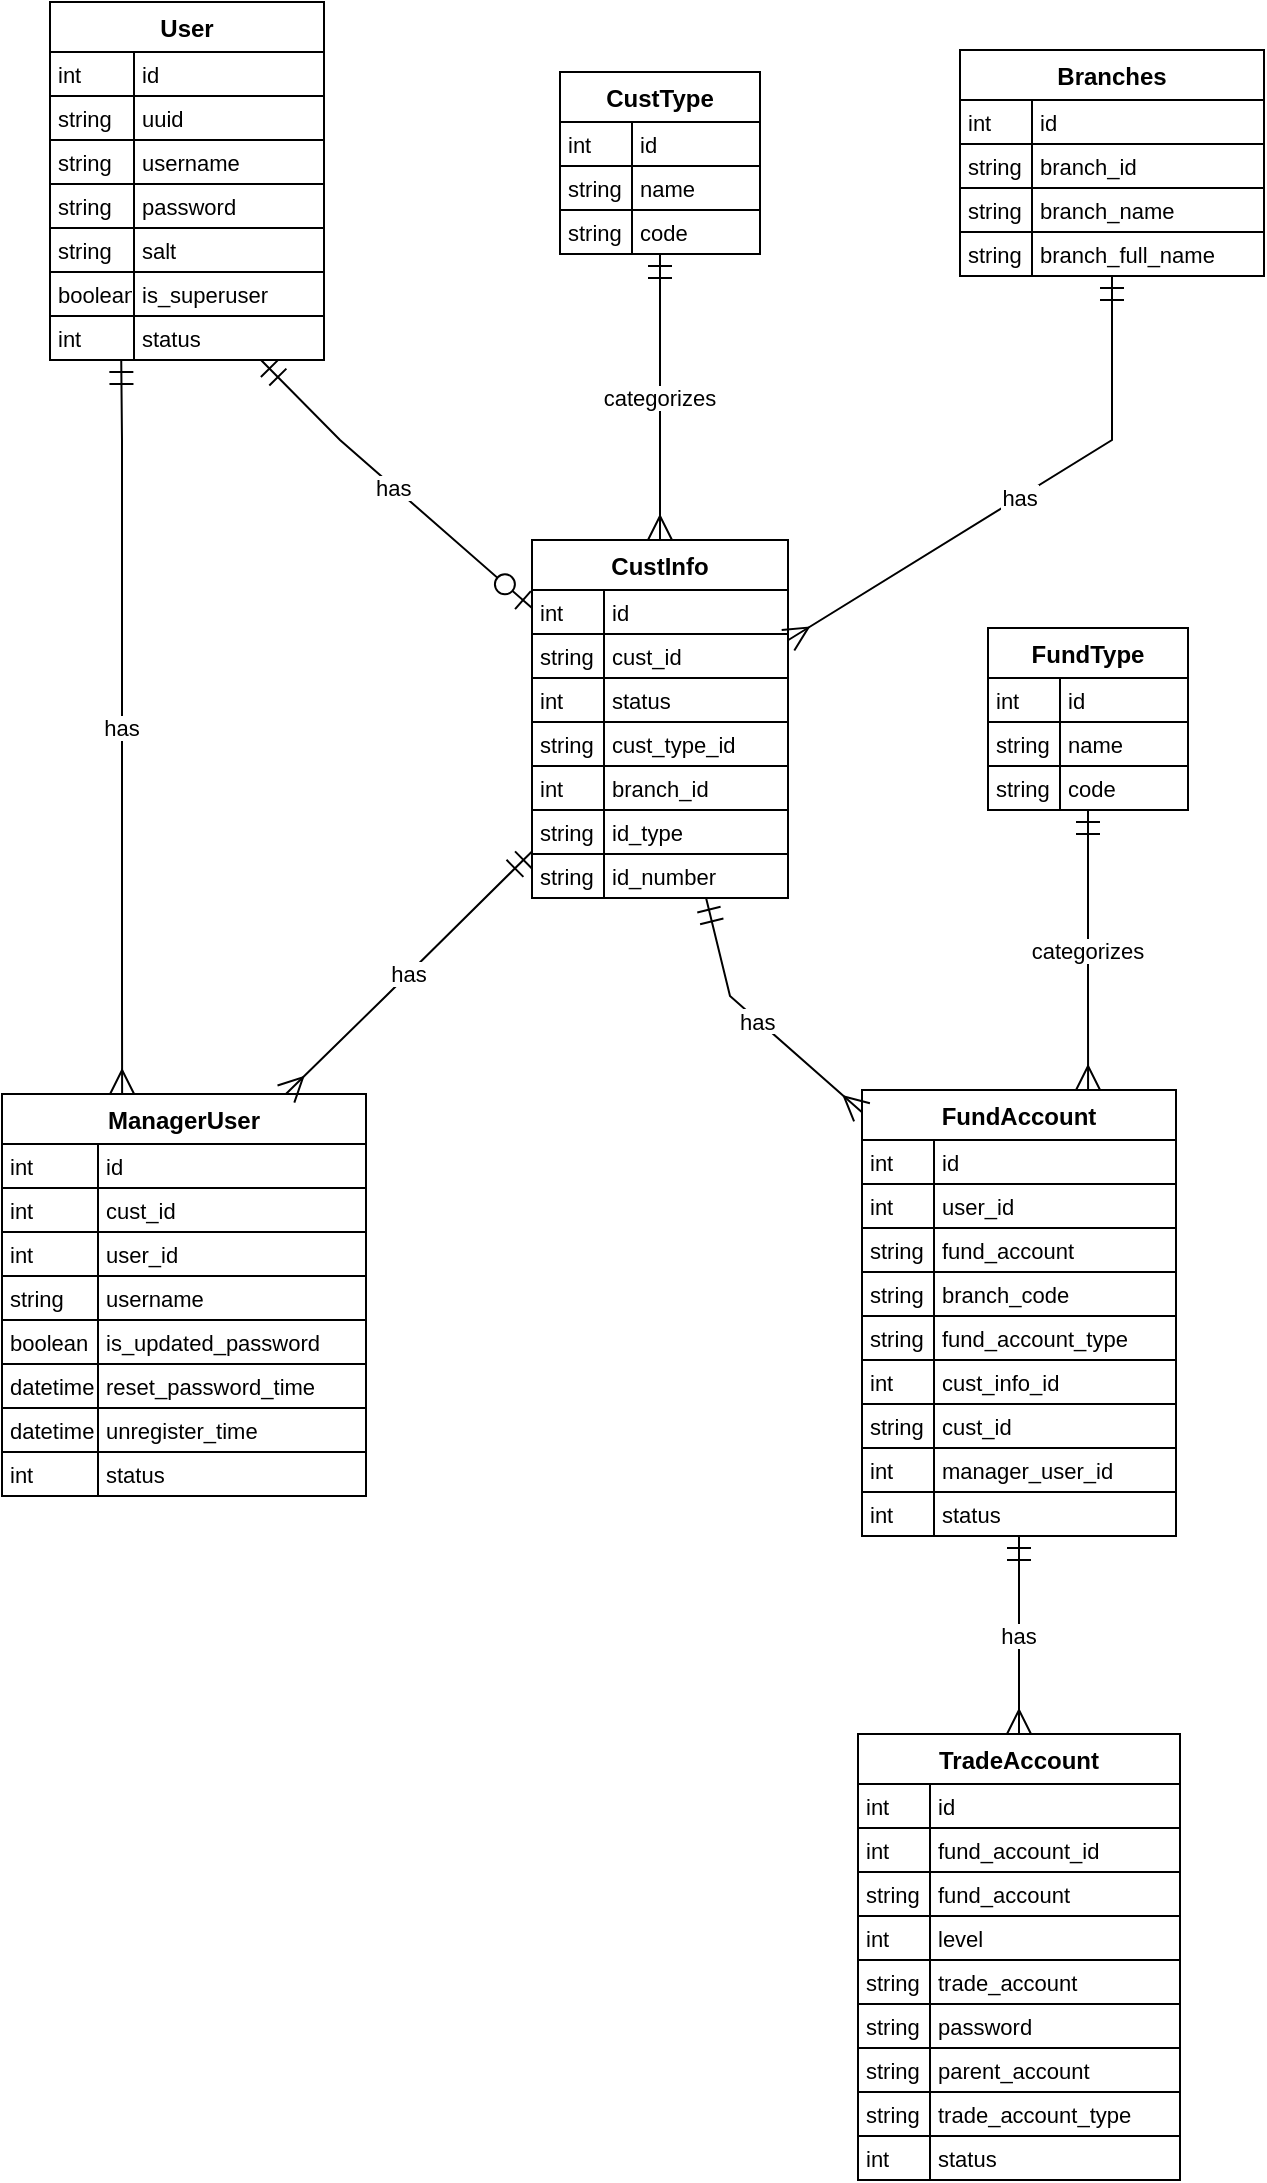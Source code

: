 <mxfile version="24.7.7">
  <diagram name="第 1 页" id="ENwdG04MEgDOj9etcdXg">
    <mxGraphModel dx="2074" dy="1098" grid="1" gridSize="10" guides="1" tooltips="1" connect="1" arrows="1" fold="1" page="1" pageScale="1" pageWidth="827" pageHeight="1169" math="0" shadow="0">
      <root>
        <mxCell id="0" />
        <mxCell id="1" parent="0" />
        <mxCell id="R45OvTYngJkAD4BVJwMv-1" value="User" style="shape=table;startSize=25;container=1;collapsible=0;childLayout=tableLayout;fixedRows=1;rowLines=1;fontStyle=1;align=center;resizeLast=1;" parent="1" vertex="1">
          <mxGeometry x="78" y="29" width="137" height="179" as="geometry" />
        </mxCell>
        <mxCell id="R45OvTYngJkAD4BVJwMv-2" style="shape=tableRow;horizontal=0;startSize=0;swimlaneHead=0;swimlaneBody=0;fillColor=none;collapsible=0;dropTarget=0;points=[[0,0.5],[1,0.5]];portConstraint=eastwest;top=0;left=0;right=0;bottom=0;" parent="R45OvTYngJkAD4BVJwMv-1" vertex="1">
          <mxGeometry y="25" width="137" height="22" as="geometry" />
        </mxCell>
        <mxCell id="R45OvTYngJkAD4BVJwMv-3" value="int" style="shape=partialRectangle;connectable=0;fillColor=none;top=0;left=0;bottom=0;right=0;align=left;spacingLeft=2;overflow=hidden;fontSize=11;" parent="R45OvTYngJkAD4BVJwMv-2" vertex="1">
          <mxGeometry width="42" height="22" as="geometry">
            <mxRectangle width="42" height="22" as="alternateBounds" />
          </mxGeometry>
        </mxCell>
        <mxCell id="R45OvTYngJkAD4BVJwMv-4" value="id" style="shape=partialRectangle;connectable=0;fillColor=none;top=0;left=0;bottom=0;right=0;align=left;spacingLeft=2;overflow=hidden;fontSize=11;" parent="R45OvTYngJkAD4BVJwMv-2" vertex="1">
          <mxGeometry x="42" width="95" height="22" as="geometry">
            <mxRectangle width="95" height="22" as="alternateBounds" />
          </mxGeometry>
        </mxCell>
        <mxCell id="R45OvTYngJkAD4BVJwMv-5" style="shape=tableRow;horizontal=0;startSize=0;swimlaneHead=0;swimlaneBody=0;fillColor=none;collapsible=0;dropTarget=0;points=[[0,0.5],[1,0.5]];portConstraint=eastwest;top=0;left=0;right=0;bottom=0;" parent="R45OvTYngJkAD4BVJwMv-1" vertex="1">
          <mxGeometry y="47" width="137" height="22" as="geometry" />
        </mxCell>
        <mxCell id="R45OvTYngJkAD4BVJwMv-6" value="string" style="shape=partialRectangle;connectable=0;fillColor=none;top=0;left=0;bottom=0;right=0;align=left;spacingLeft=2;overflow=hidden;fontSize=11;" parent="R45OvTYngJkAD4BVJwMv-5" vertex="1">
          <mxGeometry width="42" height="22" as="geometry">
            <mxRectangle width="42" height="22" as="alternateBounds" />
          </mxGeometry>
        </mxCell>
        <mxCell id="R45OvTYngJkAD4BVJwMv-7" value="uuid" style="shape=partialRectangle;connectable=0;fillColor=none;top=0;left=0;bottom=0;right=0;align=left;spacingLeft=2;overflow=hidden;fontSize=11;" parent="R45OvTYngJkAD4BVJwMv-5" vertex="1">
          <mxGeometry x="42" width="95" height="22" as="geometry">
            <mxRectangle width="95" height="22" as="alternateBounds" />
          </mxGeometry>
        </mxCell>
        <mxCell id="R45OvTYngJkAD4BVJwMv-8" style="shape=tableRow;horizontal=0;startSize=0;swimlaneHead=0;swimlaneBody=0;fillColor=none;collapsible=0;dropTarget=0;points=[[0,0.5],[1,0.5]];portConstraint=eastwest;top=0;left=0;right=0;bottom=0;" parent="R45OvTYngJkAD4BVJwMv-1" vertex="1">
          <mxGeometry y="69" width="137" height="22" as="geometry" />
        </mxCell>
        <mxCell id="R45OvTYngJkAD4BVJwMv-9" value="string" style="shape=partialRectangle;connectable=0;fillColor=none;top=0;left=0;bottom=0;right=0;align=left;spacingLeft=2;overflow=hidden;fontSize=11;" parent="R45OvTYngJkAD4BVJwMv-8" vertex="1">
          <mxGeometry width="42" height="22" as="geometry">
            <mxRectangle width="42" height="22" as="alternateBounds" />
          </mxGeometry>
        </mxCell>
        <mxCell id="R45OvTYngJkAD4BVJwMv-10" value="username" style="shape=partialRectangle;connectable=0;fillColor=none;top=0;left=0;bottom=0;right=0;align=left;spacingLeft=2;overflow=hidden;fontSize=11;" parent="R45OvTYngJkAD4BVJwMv-8" vertex="1">
          <mxGeometry x="42" width="95" height="22" as="geometry">
            <mxRectangle width="95" height="22" as="alternateBounds" />
          </mxGeometry>
        </mxCell>
        <mxCell id="R45OvTYngJkAD4BVJwMv-11" style="shape=tableRow;horizontal=0;startSize=0;swimlaneHead=0;swimlaneBody=0;fillColor=none;collapsible=0;dropTarget=0;points=[[0,0.5],[1,0.5]];portConstraint=eastwest;top=0;left=0;right=0;bottom=0;" parent="R45OvTYngJkAD4BVJwMv-1" vertex="1">
          <mxGeometry y="91" width="137" height="22" as="geometry" />
        </mxCell>
        <mxCell id="R45OvTYngJkAD4BVJwMv-12" value="string" style="shape=partialRectangle;connectable=0;fillColor=none;top=0;left=0;bottom=0;right=0;align=left;spacingLeft=2;overflow=hidden;fontSize=11;" parent="R45OvTYngJkAD4BVJwMv-11" vertex="1">
          <mxGeometry width="42" height="22" as="geometry">
            <mxRectangle width="42" height="22" as="alternateBounds" />
          </mxGeometry>
        </mxCell>
        <mxCell id="R45OvTYngJkAD4BVJwMv-13" value="password" style="shape=partialRectangle;connectable=0;fillColor=none;top=0;left=0;bottom=0;right=0;align=left;spacingLeft=2;overflow=hidden;fontSize=11;" parent="R45OvTYngJkAD4BVJwMv-11" vertex="1">
          <mxGeometry x="42" width="95" height="22" as="geometry">
            <mxRectangle width="95" height="22" as="alternateBounds" />
          </mxGeometry>
        </mxCell>
        <mxCell id="R45OvTYngJkAD4BVJwMv-14" style="shape=tableRow;horizontal=0;startSize=0;swimlaneHead=0;swimlaneBody=0;fillColor=none;collapsible=0;dropTarget=0;points=[[0,0.5],[1,0.5]];portConstraint=eastwest;top=0;left=0;right=0;bottom=0;" parent="R45OvTYngJkAD4BVJwMv-1" vertex="1">
          <mxGeometry y="113" width="137" height="22" as="geometry" />
        </mxCell>
        <mxCell id="R45OvTYngJkAD4BVJwMv-15" value="string" style="shape=partialRectangle;connectable=0;fillColor=none;top=0;left=0;bottom=0;right=0;align=left;spacingLeft=2;overflow=hidden;fontSize=11;" parent="R45OvTYngJkAD4BVJwMv-14" vertex="1">
          <mxGeometry width="42" height="22" as="geometry">
            <mxRectangle width="42" height="22" as="alternateBounds" />
          </mxGeometry>
        </mxCell>
        <mxCell id="R45OvTYngJkAD4BVJwMv-16" value="salt" style="shape=partialRectangle;connectable=0;fillColor=none;top=0;left=0;bottom=0;right=0;align=left;spacingLeft=2;overflow=hidden;fontSize=11;" parent="R45OvTYngJkAD4BVJwMv-14" vertex="1">
          <mxGeometry x="42" width="95" height="22" as="geometry">
            <mxRectangle width="95" height="22" as="alternateBounds" />
          </mxGeometry>
        </mxCell>
        <mxCell id="R45OvTYngJkAD4BVJwMv-17" style="shape=tableRow;horizontal=0;startSize=0;swimlaneHead=0;swimlaneBody=0;fillColor=none;collapsible=0;dropTarget=0;points=[[0,0.5],[1,0.5]];portConstraint=eastwest;top=0;left=0;right=0;bottom=0;" parent="R45OvTYngJkAD4BVJwMv-1" vertex="1">
          <mxGeometry y="135" width="137" height="22" as="geometry" />
        </mxCell>
        <mxCell id="R45OvTYngJkAD4BVJwMv-18" value="boolean" style="shape=partialRectangle;connectable=0;fillColor=none;top=0;left=0;bottom=0;right=0;align=left;spacingLeft=2;overflow=hidden;fontSize=11;" parent="R45OvTYngJkAD4BVJwMv-17" vertex="1">
          <mxGeometry width="42" height="22" as="geometry">
            <mxRectangle width="42" height="22" as="alternateBounds" />
          </mxGeometry>
        </mxCell>
        <mxCell id="R45OvTYngJkAD4BVJwMv-19" value="is_superuser" style="shape=partialRectangle;connectable=0;fillColor=none;top=0;left=0;bottom=0;right=0;align=left;spacingLeft=2;overflow=hidden;fontSize=11;" parent="R45OvTYngJkAD4BVJwMv-17" vertex="1">
          <mxGeometry x="42" width="95" height="22" as="geometry">
            <mxRectangle width="95" height="22" as="alternateBounds" />
          </mxGeometry>
        </mxCell>
        <mxCell id="R45OvTYngJkAD4BVJwMv-20" style="shape=tableRow;horizontal=0;startSize=0;swimlaneHead=0;swimlaneBody=0;fillColor=none;collapsible=0;dropTarget=0;points=[[0,0.5],[1,0.5]];portConstraint=eastwest;top=0;left=0;right=0;bottom=0;" parent="R45OvTYngJkAD4BVJwMv-1" vertex="1">
          <mxGeometry y="157" width="137" height="22" as="geometry" />
        </mxCell>
        <mxCell id="R45OvTYngJkAD4BVJwMv-21" value="int" style="shape=partialRectangle;connectable=0;fillColor=none;top=0;left=0;bottom=0;right=0;align=left;spacingLeft=2;overflow=hidden;fontSize=11;" parent="R45OvTYngJkAD4BVJwMv-20" vertex="1">
          <mxGeometry width="42" height="22" as="geometry">
            <mxRectangle width="42" height="22" as="alternateBounds" />
          </mxGeometry>
        </mxCell>
        <mxCell id="R45OvTYngJkAD4BVJwMv-22" value="status" style="shape=partialRectangle;connectable=0;fillColor=none;top=0;left=0;bottom=0;right=0;align=left;spacingLeft=2;overflow=hidden;fontSize=11;" parent="R45OvTYngJkAD4BVJwMv-20" vertex="1">
          <mxGeometry x="42" width="95" height="22" as="geometry">
            <mxRectangle width="95" height="22" as="alternateBounds" />
          </mxGeometry>
        </mxCell>
        <mxCell id="R45OvTYngJkAD4BVJwMv-23" value="CustInfo" style="shape=table;startSize=25;container=1;collapsible=0;childLayout=tableLayout;fixedRows=1;rowLines=1;fontStyle=1;align=center;resizeLast=1;" parent="1" vertex="1">
          <mxGeometry x="319" y="298" width="128" height="179" as="geometry" />
        </mxCell>
        <mxCell id="R45OvTYngJkAD4BVJwMv-24" style="shape=tableRow;horizontal=0;startSize=0;swimlaneHead=0;swimlaneBody=0;fillColor=none;collapsible=0;dropTarget=0;points=[[0,0.5],[1,0.5]];portConstraint=eastwest;top=0;left=0;right=0;bottom=0;" parent="R45OvTYngJkAD4BVJwMv-23" vertex="1">
          <mxGeometry y="25" width="128" height="22" as="geometry" />
        </mxCell>
        <mxCell id="R45OvTYngJkAD4BVJwMv-25" value="int" style="shape=partialRectangle;connectable=0;fillColor=none;top=0;left=0;bottom=0;right=0;align=left;spacingLeft=2;overflow=hidden;fontSize=11;" parent="R45OvTYngJkAD4BVJwMv-24" vertex="1">
          <mxGeometry width="36" height="22" as="geometry">
            <mxRectangle width="36" height="22" as="alternateBounds" />
          </mxGeometry>
        </mxCell>
        <mxCell id="R45OvTYngJkAD4BVJwMv-26" value="id" style="shape=partialRectangle;connectable=0;fillColor=none;top=0;left=0;bottom=0;right=0;align=left;spacingLeft=2;overflow=hidden;fontSize=11;" parent="R45OvTYngJkAD4BVJwMv-24" vertex="1">
          <mxGeometry x="36" width="92" height="22" as="geometry">
            <mxRectangle width="92" height="22" as="alternateBounds" />
          </mxGeometry>
        </mxCell>
        <mxCell id="R45OvTYngJkAD4BVJwMv-27" style="shape=tableRow;horizontal=0;startSize=0;swimlaneHead=0;swimlaneBody=0;fillColor=none;collapsible=0;dropTarget=0;points=[[0,0.5],[1,0.5]];portConstraint=eastwest;top=0;left=0;right=0;bottom=0;" parent="R45OvTYngJkAD4BVJwMv-23" vertex="1">
          <mxGeometry y="47" width="128" height="22" as="geometry" />
        </mxCell>
        <mxCell id="R45OvTYngJkAD4BVJwMv-28" value="string" style="shape=partialRectangle;connectable=0;fillColor=none;top=0;left=0;bottom=0;right=0;align=left;spacingLeft=2;overflow=hidden;fontSize=11;" parent="R45OvTYngJkAD4BVJwMv-27" vertex="1">
          <mxGeometry width="36" height="22" as="geometry">
            <mxRectangle width="36" height="22" as="alternateBounds" />
          </mxGeometry>
        </mxCell>
        <mxCell id="R45OvTYngJkAD4BVJwMv-29" value="cust_id" style="shape=partialRectangle;connectable=0;fillColor=none;top=0;left=0;bottom=0;right=0;align=left;spacingLeft=2;overflow=hidden;fontSize=11;" parent="R45OvTYngJkAD4BVJwMv-27" vertex="1">
          <mxGeometry x="36" width="92" height="22" as="geometry">
            <mxRectangle width="92" height="22" as="alternateBounds" />
          </mxGeometry>
        </mxCell>
        <mxCell id="R45OvTYngJkAD4BVJwMv-30" style="shape=tableRow;horizontal=0;startSize=0;swimlaneHead=0;swimlaneBody=0;fillColor=none;collapsible=0;dropTarget=0;points=[[0,0.5],[1,0.5]];portConstraint=eastwest;top=0;left=0;right=0;bottom=0;" parent="R45OvTYngJkAD4BVJwMv-23" vertex="1">
          <mxGeometry y="69" width="128" height="22" as="geometry" />
        </mxCell>
        <mxCell id="R45OvTYngJkAD4BVJwMv-31" value="int" style="shape=partialRectangle;connectable=0;fillColor=none;top=0;left=0;bottom=0;right=0;align=left;spacingLeft=2;overflow=hidden;fontSize=11;" parent="R45OvTYngJkAD4BVJwMv-30" vertex="1">
          <mxGeometry width="36" height="22" as="geometry">
            <mxRectangle width="36" height="22" as="alternateBounds" />
          </mxGeometry>
        </mxCell>
        <mxCell id="R45OvTYngJkAD4BVJwMv-32" value="status" style="shape=partialRectangle;connectable=0;fillColor=none;top=0;left=0;bottom=0;right=0;align=left;spacingLeft=2;overflow=hidden;fontSize=11;" parent="R45OvTYngJkAD4BVJwMv-30" vertex="1">
          <mxGeometry x="36" width="92" height="22" as="geometry">
            <mxRectangle width="92" height="22" as="alternateBounds" />
          </mxGeometry>
        </mxCell>
        <mxCell id="R45OvTYngJkAD4BVJwMv-33" style="shape=tableRow;horizontal=0;startSize=0;swimlaneHead=0;swimlaneBody=0;fillColor=none;collapsible=0;dropTarget=0;points=[[0,0.5],[1,0.5]];portConstraint=eastwest;top=0;left=0;right=0;bottom=0;" parent="R45OvTYngJkAD4BVJwMv-23" vertex="1">
          <mxGeometry y="91" width="128" height="22" as="geometry" />
        </mxCell>
        <mxCell id="R45OvTYngJkAD4BVJwMv-34" value="string" style="shape=partialRectangle;connectable=0;fillColor=none;top=0;left=0;bottom=0;right=0;align=left;spacingLeft=2;overflow=hidden;fontSize=11;" parent="R45OvTYngJkAD4BVJwMv-33" vertex="1">
          <mxGeometry width="36" height="22" as="geometry">
            <mxRectangle width="36" height="22" as="alternateBounds" />
          </mxGeometry>
        </mxCell>
        <mxCell id="R45OvTYngJkAD4BVJwMv-35" value="cust_type_id" style="shape=partialRectangle;connectable=0;fillColor=none;top=0;left=0;bottom=0;right=0;align=left;spacingLeft=2;overflow=hidden;fontSize=11;" parent="R45OvTYngJkAD4BVJwMv-33" vertex="1">
          <mxGeometry x="36" width="92" height="22" as="geometry">
            <mxRectangle width="92" height="22" as="alternateBounds" />
          </mxGeometry>
        </mxCell>
        <mxCell id="R45OvTYngJkAD4BVJwMv-36" style="shape=tableRow;horizontal=0;startSize=0;swimlaneHead=0;swimlaneBody=0;fillColor=none;collapsible=0;dropTarget=0;points=[[0,0.5],[1,0.5]];portConstraint=eastwest;top=0;left=0;right=0;bottom=0;" parent="R45OvTYngJkAD4BVJwMv-23" vertex="1">
          <mxGeometry y="113" width="128" height="22" as="geometry" />
        </mxCell>
        <mxCell id="R45OvTYngJkAD4BVJwMv-37" value="int" style="shape=partialRectangle;connectable=0;fillColor=none;top=0;left=0;bottom=0;right=0;align=left;spacingLeft=2;overflow=hidden;fontSize=11;" parent="R45OvTYngJkAD4BVJwMv-36" vertex="1">
          <mxGeometry width="36" height="22" as="geometry">
            <mxRectangle width="36" height="22" as="alternateBounds" />
          </mxGeometry>
        </mxCell>
        <mxCell id="R45OvTYngJkAD4BVJwMv-38" value="branch_id" style="shape=partialRectangle;connectable=0;fillColor=none;top=0;left=0;bottom=0;right=0;align=left;spacingLeft=2;overflow=hidden;fontSize=11;" parent="R45OvTYngJkAD4BVJwMv-36" vertex="1">
          <mxGeometry x="36" width="92" height="22" as="geometry">
            <mxRectangle width="92" height="22" as="alternateBounds" />
          </mxGeometry>
        </mxCell>
        <mxCell id="R45OvTYngJkAD4BVJwMv-39" style="shape=tableRow;horizontal=0;startSize=0;swimlaneHead=0;swimlaneBody=0;fillColor=none;collapsible=0;dropTarget=0;points=[[0,0.5],[1,0.5]];portConstraint=eastwest;top=0;left=0;right=0;bottom=0;" parent="R45OvTYngJkAD4BVJwMv-23" vertex="1">
          <mxGeometry y="135" width="128" height="22" as="geometry" />
        </mxCell>
        <mxCell id="R45OvTYngJkAD4BVJwMv-40" value="string" style="shape=partialRectangle;connectable=0;fillColor=none;top=0;left=0;bottom=0;right=0;align=left;spacingLeft=2;overflow=hidden;fontSize=11;" parent="R45OvTYngJkAD4BVJwMv-39" vertex="1">
          <mxGeometry width="36" height="22" as="geometry">
            <mxRectangle width="36" height="22" as="alternateBounds" />
          </mxGeometry>
        </mxCell>
        <mxCell id="R45OvTYngJkAD4BVJwMv-41" value="id_type" style="shape=partialRectangle;connectable=0;fillColor=none;top=0;left=0;bottom=0;right=0;align=left;spacingLeft=2;overflow=hidden;fontSize=11;" parent="R45OvTYngJkAD4BVJwMv-39" vertex="1">
          <mxGeometry x="36" width="92" height="22" as="geometry">
            <mxRectangle width="92" height="22" as="alternateBounds" />
          </mxGeometry>
        </mxCell>
        <mxCell id="R45OvTYngJkAD4BVJwMv-42" style="shape=tableRow;horizontal=0;startSize=0;swimlaneHead=0;swimlaneBody=0;fillColor=none;collapsible=0;dropTarget=0;points=[[0,0.5],[1,0.5]];portConstraint=eastwest;top=0;left=0;right=0;bottom=0;" parent="R45OvTYngJkAD4BVJwMv-23" vertex="1">
          <mxGeometry y="157" width="128" height="22" as="geometry" />
        </mxCell>
        <mxCell id="R45OvTYngJkAD4BVJwMv-43" value="string" style="shape=partialRectangle;connectable=0;fillColor=none;top=0;left=0;bottom=0;right=0;align=left;spacingLeft=2;overflow=hidden;fontSize=11;" parent="R45OvTYngJkAD4BVJwMv-42" vertex="1">
          <mxGeometry width="36" height="22" as="geometry">
            <mxRectangle width="36" height="22" as="alternateBounds" />
          </mxGeometry>
        </mxCell>
        <mxCell id="R45OvTYngJkAD4BVJwMv-44" value="id_number" style="shape=partialRectangle;connectable=0;fillColor=none;top=0;left=0;bottom=0;right=0;align=left;spacingLeft=2;overflow=hidden;fontSize=11;" parent="R45OvTYngJkAD4BVJwMv-42" vertex="1">
          <mxGeometry x="36" width="92" height="22" as="geometry">
            <mxRectangle width="92" height="22" as="alternateBounds" />
          </mxGeometry>
        </mxCell>
        <mxCell id="R45OvTYngJkAD4BVJwMv-45" value="ManagerUser" style="shape=table;startSize=25;container=1;collapsible=0;childLayout=tableLayout;fixedRows=1;rowLines=1;fontStyle=1;align=center;resizeLast=1;" parent="1" vertex="1">
          <mxGeometry x="54" y="575" width="182" height="201" as="geometry" />
        </mxCell>
        <mxCell id="R45OvTYngJkAD4BVJwMv-46" style="shape=tableRow;horizontal=0;startSize=0;swimlaneHead=0;swimlaneBody=0;fillColor=none;collapsible=0;dropTarget=0;points=[[0,0.5],[1,0.5]];portConstraint=eastwest;top=0;left=0;right=0;bottom=0;" parent="R45OvTYngJkAD4BVJwMv-45" vertex="1">
          <mxGeometry y="25" width="182" height="22" as="geometry" />
        </mxCell>
        <mxCell id="R45OvTYngJkAD4BVJwMv-47" value="int" style="shape=partialRectangle;connectable=0;fillColor=none;top=0;left=0;bottom=0;right=0;align=left;spacingLeft=2;overflow=hidden;fontSize=11;" parent="R45OvTYngJkAD4BVJwMv-46" vertex="1">
          <mxGeometry width="48" height="22" as="geometry">
            <mxRectangle width="48" height="22" as="alternateBounds" />
          </mxGeometry>
        </mxCell>
        <mxCell id="R45OvTYngJkAD4BVJwMv-48" value="id" style="shape=partialRectangle;connectable=0;fillColor=none;top=0;left=0;bottom=0;right=0;align=left;spacingLeft=2;overflow=hidden;fontSize=11;" parent="R45OvTYngJkAD4BVJwMv-46" vertex="1">
          <mxGeometry x="48" width="134" height="22" as="geometry">
            <mxRectangle width="134" height="22" as="alternateBounds" />
          </mxGeometry>
        </mxCell>
        <mxCell id="R45OvTYngJkAD4BVJwMv-49" style="shape=tableRow;horizontal=0;startSize=0;swimlaneHead=0;swimlaneBody=0;fillColor=none;collapsible=0;dropTarget=0;points=[[0,0.5],[1,0.5]];portConstraint=eastwest;top=0;left=0;right=0;bottom=0;" parent="R45OvTYngJkAD4BVJwMv-45" vertex="1">
          <mxGeometry y="47" width="182" height="22" as="geometry" />
        </mxCell>
        <mxCell id="R45OvTYngJkAD4BVJwMv-50" value="int" style="shape=partialRectangle;connectable=0;fillColor=none;top=0;left=0;bottom=0;right=0;align=left;spacingLeft=2;overflow=hidden;fontSize=11;" parent="R45OvTYngJkAD4BVJwMv-49" vertex="1">
          <mxGeometry width="48" height="22" as="geometry">
            <mxRectangle width="48" height="22" as="alternateBounds" />
          </mxGeometry>
        </mxCell>
        <mxCell id="R45OvTYngJkAD4BVJwMv-51" value="cust_id" style="shape=partialRectangle;connectable=0;fillColor=none;top=0;left=0;bottom=0;right=0;align=left;spacingLeft=2;overflow=hidden;fontSize=11;" parent="R45OvTYngJkAD4BVJwMv-49" vertex="1">
          <mxGeometry x="48" width="134" height="22" as="geometry">
            <mxRectangle width="134" height="22" as="alternateBounds" />
          </mxGeometry>
        </mxCell>
        <mxCell id="R45OvTYngJkAD4BVJwMv-52" style="shape=tableRow;horizontal=0;startSize=0;swimlaneHead=0;swimlaneBody=0;fillColor=none;collapsible=0;dropTarget=0;points=[[0,0.5],[1,0.5]];portConstraint=eastwest;top=0;left=0;right=0;bottom=0;" parent="R45OvTYngJkAD4BVJwMv-45" vertex="1">
          <mxGeometry y="69" width="182" height="22" as="geometry" />
        </mxCell>
        <mxCell id="R45OvTYngJkAD4BVJwMv-53" value="int" style="shape=partialRectangle;connectable=0;fillColor=none;top=0;left=0;bottom=0;right=0;align=left;spacingLeft=2;overflow=hidden;fontSize=11;" parent="R45OvTYngJkAD4BVJwMv-52" vertex="1">
          <mxGeometry width="48" height="22" as="geometry">
            <mxRectangle width="48" height="22" as="alternateBounds" />
          </mxGeometry>
        </mxCell>
        <mxCell id="R45OvTYngJkAD4BVJwMv-54" value="user_id" style="shape=partialRectangle;connectable=0;fillColor=none;top=0;left=0;bottom=0;right=0;align=left;spacingLeft=2;overflow=hidden;fontSize=11;" parent="R45OvTYngJkAD4BVJwMv-52" vertex="1">
          <mxGeometry x="48" width="134" height="22" as="geometry">
            <mxRectangle width="134" height="22" as="alternateBounds" />
          </mxGeometry>
        </mxCell>
        <mxCell id="R45OvTYngJkAD4BVJwMv-55" style="shape=tableRow;horizontal=0;startSize=0;swimlaneHead=0;swimlaneBody=0;fillColor=none;collapsible=0;dropTarget=0;points=[[0,0.5],[1,0.5]];portConstraint=eastwest;top=0;left=0;right=0;bottom=0;" parent="R45OvTYngJkAD4BVJwMv-45" vertex="1">
          <mxGeometry y="91" width="182" height="22" as="geometry" />
        </mxCell>
        <mxCell id="R45OvTYngJkAD4BVJwMv-56" value="string" style="shape=partialRectangle;connectable=0;fillColor=none;top=0;left=0;bottom=0;right=0;align=left;spacingLeft=2;overflow=hidden;fontSize=11;" parent="R45OvTYngJkAD4BVJwMv-55" vertex="1">
          <mxGeometry width="48" height="22" as="geometry">
            <mxRectangle width="48" height="22" as="alternateBounds" />
          </mxGeometry>
        </mxCell>
        <mxCell id="R45OvTYngJkAD4BVJwMv-57" value="username" style="shape=partialRectangle;connectable=0;fillColor=none;top=0;left=0;bottom=0;right=0;align=left;spacingLeft=2;overflow=hidden;fontSize=11;" parent="R45OvTYngJkAD4BVJwMv-55" vertex="1">
          <mxGeometry x="48" width="134" height="22" as="geometry">
            <mxRectangle width="134" height="22" as="alternateBounds" />
          </mxGeometry>
        </mxCell>
        <mxCell id="R45OvTYngJkAD4BVJwMv-58" style="shape=tableRow;horizontal=0;startSize=0;swimlaneHead=0;swimlaneBody=0;fillColor=none;collapsible=0;dropTarget=0;points=[[0,0.5],[1,0.5]];portConstraint=eastwest;top=0;left=0;right=0;bottom=0;" parent="R45OvTYngJkAD4BVJwMv-45" vertex="1">
          <mxGeometry y="113" width="182" height="22" as="geometry" />
        </mxCell>
        <mxCell id="R45OvTYngJkAD4BVJwMv-59" value="boolean" style="shape=partialRectangle;connectable=0;fillColor=none;top=0;left=0;bottom=0;right=0;align=left;spacingLeft=2;overflow=hidden;fontSize=11;" parent="R45OvTYngJkAD4BVJwMv-58" vertex="1">
          <mxGeometry width="48" height="22" as="geometry">
            <mxRectangle width="48" height="22" as="alternateBounds" />
          </mxGeometry>
        </mxCell>
        <mxCell id="R45OvTYngJkAD4BVJwMv-60" value="is_updated_password" style="shape=partialRectangle;connectable=0;fillColor=none;top=0;left=0;bottom=0;right=0;align=left;spacingLeft=2;overflow=hidden;fontSize=11;" parent="R45OvTYngJkAD4BVJwMv-58" vertex="1">
          <mxGeometry x="48" width="134" height="22" as="geometry">
            <mxRectangle width="134" height="22" as="alternateBounds" />
          </mxGeometry>
        </mxCell>
        <mxCell id="R45OvTYngJkAD4BVJwMv-61" style="shape=tableRow;horizontal=0;startSize=0;swimlaneHead=0;swimlaneBody=0;fillColor=none;collapsible=0;dropTarget=0;points=[[0,0.5],[1,0.5]];portConstraint=eastwest;top=0;left=0;right=0;bottom=0;" parent="R45OvTYngJkAD4BVJwMv-45" vertex="1">
          <mxGeometry y="135" width="182" height="22" as="geometry" />
        </mxCell>
        <mxCell id="R45OvTYngJkAD4BVJwMv-62" value="datetime" style="shape=partialRectangle;connectable=0;fillColor=none;top=0;left=0;bottom=0;right=0;align=left;spacingLeft=2;overflow=hidden;fontSize=11;" parent="R45OvTYngJkAD4BVJwMv-61" vertex="1">
          <mxGeometry width="48" height="22" as="geometry">
            <mxRectangle width="48" height="22" as="alternateBounds" />
          </mxGeometry>
        </mxCell>
        <mxCell id="R45OvTYngJkAD4BVJwMv-63" value="reset_password_time" style="shape=partialRectangle;connectable=0;fillColor=none;top=0;left=0;bottom=0;right=0;align=left;spacingLeft=2;overflow=hidden;fontSize=11;" parent="R45OvTYngJkAD4BVJwMv-61" vertex="1">
          <mxGeometry x="48" width="134" height="22" as="geometry">
            <mxRectangle width="134" height="22" as="alternateBounds" />
          </mxGeometry>
        </mxCell>
        <mxCell id="R45OvTYngJkAD4BVJwMv-64" style="shape=tableRow;horizontal=0;startSize=0;swimlaneHead=0;swimlaneBody=0;fillColor=none;collapsible=0;dropTarget=0;points=[[0,0.5],[1,0.5]];portConstraint=eastwest;top=0;left=0;right=0;bottom=0;" parent="R45OvTYngJkAD4BVJwMv-45" vertex="1">
          <mxGeometry y="157" width="182" height="22" as="geometry" />
        </mxCell>
        <mxCell id="R45OvTYngJkAD4BVJwMv-65" value="datetime" style="shape=partialRectangle;connectable=0;fillColor=none;top=0;left=0;bottom=0;right=0;align=left;spacingLeft=2;overflow=hidden;fontSize=11;" parent="R45OvTYngJkAD4BVJwMv-64" vertex="1">
          <mxGeometry width="48" height="22" as="geometry">
            <mxRectangle width="48" height="22" as="alternateBounds" />
          </mxGeometry>
        </mxCell>
        <mxCell id="R45OvTYngJkAD4BVJwMv-66" value="unregister_time" style="shape=partialRectangle;connectable=0;fillColor=none;top=0;left=0;bottom=0;right=0;align=left;spacingLeft=2;overflow=hidden;fontSize=11;" parent="R45OvTYngJkAD4BVJwMv-64" vertex="1">
          <mxGeometry x="48" width="134" height="22" as="geometry">
            <mxRectangle width="134" height="22" as="alternateBounds" />
          </mxGeometry>
        </mxCell>
        <mxCell id="R45OvTYngJkAD4BVJwMv-67" style="shape=tableRow;horizontal=0;startSize=0;swimlaneHead=0;swimlaneBody=0;fillColor=none;collapsible=0;dropTarget=0;points=[[0,0.5],[1,0.5]];portConstraint=eastwest;top=0;left=0;right=0;bottom=0;" parent="R45OvTYngJkAD4BVJwMv-45" vertex="1">
          <mxGeometry y="179" width="182" height="22" as="geometry" />
        </mxCell>
        <mxCell id="R45OvTYngJkAD4BVJwMv-68" value="int" style="shape=partialRectangle;connectable=0;fillColor=none;top=0;left=0;bottom=0;right=0;align=left;spacingLeft=2;overflow=hidden;fontSize=11;" parent="R45OvTYngJkAD4BVJwMv-67" vertex="1">
          <mxGeometry width="48" height="22" as="geometry">
            <mxRectangle width="48" height="22" as="alternateBounds" />
          </mxGeometry>
        </mxCell>
        <mxCell id="R45OvTYngJkAD4BVJwMv-69" value="status" style="shape=partialRectangle;connectable=0;fillColor=none;top=0;left=0;bottom=0;right=0;align=left;spacingLeft=2;overflow=hidden;fontSize=11;" parent="R45OvTYngJkAD4BVJwMv-67" vertex="1">
          <mxGeometry x="48" width="134" height="22" as="geometry">
            <mxRectangle width="134" height="22" as="alternateBounds" />
          </mxGeometry>
        </mxCell>
        <mxCell id="R45OvTYngJkAD4BVJwMv-70" value="FundAccount" style="shape=table;startSize=25;container=1;collapsible=0;childLayout=tableLayout;fixedRows=1;rowLines=1;fontStyle=1;align=center;resizeLast=1;" parent="1" vertex="1">
          <mxGeometry x="484" y="573" width="157" height="223" as="geometry" />
        </mxCell>
        <mxCell id="R45OvTYngJkAD4BVJwMv-71" style="shape=tableRow;horizontal=0;startSize=0;swimlaneHead=0;swimlaneBody=0;fillColor=none;collapsible=0;dropTarget=0;points=[[0,0.5],[1,0.5]];portConstraint=eastwest;top=0;left=0;right=0;bottom=0;" parent="R45OvTYngJkAD4BVJwMv-70" vertex="1">
          <mxGeometry y="25" width="157" height="22" as="geometry" />
        </mxCell>
        <mxCell id="R45OvTYngJkAD4BVJwMv-72" value="int" style="shape=partialRectangle;connectable=0;fillColor=none;top=0;left=0;bottom=0;right=0;align=left;spacingLeft=2;overflow=hidden;fontSize=11;" parent="R45OvTYngJkAD4BVJwMv-71" vertex="1">
          <mxGeometry width="36" height="22" as="geometry">
            <mxRectangle width="36" height="22" as="alternateBounds" />
          </mxGeometry>
        </mxCell>
        <mxCell id="R45OvTYngJkAD4BVJwMv-73" value="id" style="shape=partialRectangle;connectable=0;fillColor=none;top=0;left=0;bottom=0;right=0;align=left;spacingLeft=2;overflow=hidden;fontSize=11;" parent="R45OvTYngJkAD4BVJwMv-71" vertex="1">
          <mxGeometry x="36" width="121" height="22" as="geometry">
            <mxRectangle width="121" height="22" as="alternateBounds" />
          </mxGeometry>
        </mxCell>
        <mxCell id="R45OvTYngJkAD4BVJwMv-74" style="shape=tableRow;horizontal=0;startSize=0;swimlaneHead=0;swimlaneBody=0;fillColor=none;collapsible=0;dropTarget=0;points=[[0,0.5],[1,0.5]];portConstraint=eastwest;top=0;left=0;right=0;bottom=0;" parent="R45OvTYngJkAD4BVJwMv-70" vertex="1">
          <mxGeometry y="47" width="157" height="22" as="geometry" />
        </mxCell>
        <mxCell id="R45OvTYngJkAD4BVJwMv-75" value="int" style="shape=partialRectangle;connectable=0;fillColor=none;top=0;left=0;bottom=0;right=0;align=left;spacingLeft=2;overflow=hidden;fontSize=11;" parent="R45OvTYngJkAD4BVJwMv-74" vertex="1">
          <mxGeometry width="36" height="22" as="geometry">
            <mxRectangle width="36" height="22" as="alternateBounds" />
          </mxGeometry>
        </mxCell>
        <mxCell id="R45OvTYngJkAD4BVJwMv-76" value="user_id" style="shape=partialRectangle;connectable=0;fillColor=none;top=0;left=0;bottom=0;right=0;align=left;spacingLeft=2;overflow=hidden;fontSize=11;" parent="R45OvTYngJkAD4BVJwMv-74" vertex="1">
          <mxGeometry x="36" width="121" height="22" as="geometry">
            <mxRectangle width="121" height="22" as="alternateBounds" />
          </mxGeometry>
        </mxCell>
        <mxCell id="R45OvTYngJkAD4BVJwMv-77" style="shape=tableRow;horizontal=0;startSize=0;swimlaneHead=0;swimlaneBody=0;fillColor=none;collapsible=0;dropTarget=0;points=[[0,0.5],[1,0.5]];portConstraint=eastwest;top=0;left=0;right=0;bottom=0;" parent="R45OvTYngJkAD4BVJwMv-70" vertex="1">
          <mxGeometry y="69" width="157" height="22" as="geometry" />
        </mxCell>
        <mxCell id="R45OvTYngJkAD4BVJwMv-78" value="string" style="shape=partialRectangle;connectable=0;fillColor=none;top=0;left=0;bottom=0;right=0;align=left;spacingLeft=2;overflow=hidden;fontSize=11;" parent="R45OvTYngJkAD4BVJwMv-77" vertex="1">
          <mxGeometry width="36" height="22" as="geometry">
            <mxRectangle width="36" height="22" as="alternateBounds" />
          </mxGeometry>
        </mxCell>
        <mxCell id="R45OvTYngJkAD4BVJwMv-79" value="fund_account" style="shape=partialRectangle;connectable=0;fillColor=none;top=0;left=0;bottom=0;right=0;align=left;spacingLeft=2;overflow=hidden;fontSize=11;" parent="R45OvTYngJkAD4BVJwMv-77" vertex="1">
          <mxGeometry x="36" width="121" height="22" as="geometry">
            <mxRectangle width="121" height="22" as="alternateBounds" />
          </mxGeometry>
        </mxCell>
        <mxCell id="R45OvTYngJkAD4BVJwMv-80" style="shape=tableRow;horizontal=0;startSize=0;swimlaneHead=0;swimlaneBody=0;fillColor=none;collapsible=0;dropTarget=0;points=[[0,0.5],[1,0.5]];portConstraint=eastwest;top=0;left=0;right=0;bottom=0;" parent="R45OvTYngJkAD4BVJwMv-70" vertex="1">
          <mxGeometry y="91" width="157" height="22" as="geometry" />
        </mxCell>
        <mxCell id="R45OvTYngJkAD4BVJwMv-81" value="string" style="shape=partialRectangle;connectable=0;fillColor=none;top=0;left=0;bottom=0;right=0;align=left;spacingLeft=2;overflow=hidden;fontSize=11;" parent="R45OvTYngJkAD4BVJwMv-80" vertex="1">
          <mxGeometry width="36" height="22" as="geometry">
            <mxRectangle width="36" height="22" as="alternateBounds" />
          </mxGeometry>
        </mxCell>
        <mxCell id="R45OvTYngJkAD4BVJwMv-82" value="branch_code" style="shape=partialRectangle;connectable=0;fillColor=none;top=0;left=0;bottom=0;right=0;align=left;spacingLeft=2;overflow=hidden;fontSize=11;" parent="R45OvTYngJkAD4BVJwMv-80" vertex="1">
          <mxGeometry x="36" width="121" height="22" as="geometry">
            <mxRectangle width="121" height="22" as="alternateBounds" />
          </mxGeometry>
        </mxCell>
        <mxCell id="R45OvTYngJkAD4BVJwMv-83" style="shape=tableRow;horizontal=0;startSize=0;swimlaneHead=0;swimlaneBody=0;fillColor=none;collapsible=0;dropTarget=0;points=[[0,0.5],[1,0.5]];portConstraint=eastwest;top=0;left=0;right=0;bottom=0;" parent="R45OvTYngJkAD4BVJwMv-70" vertex="1">
          <mxGeometry y="113" width="157" height="22" as="geometry" />
        </mxCell>
        <mxCell id="R45OvTYngJkAD4BVJwMv-84" value="string" style="shape=partialRectangle;connectable=0;fillColor=none;top=0;left=0;bottom=0;right=0;align=left;spacingLeft=2;overflow=hidden;fontSize=11;" parent="R45OvTYngJkAD4BVJwMv-83" vertex="1">
          <mxGeometry width="36" height="22" as="geometry">
            <mxRectangle width="36" height="22" as="alternateBounds" />
          </mxGeometry>
        </mxCell>
        <mxCell id="R45OvTYngJkAD4BVJwMv-85" value="fund_account_type" style="shape=partialRectangle;connectable=0;fillColor=none;top=0;left=0;bottom=0;right=0;align=left;spacingLeft=2;overflow=hidden;fontSize=11;" parent="R45OvTYngJkAD4BVJwMv-83" vertex="1">
          <mxGeometry x="36" width="121" height="22" as="geometry">
            <mxRectangle width="121" height="22" as="alternateBounds" />
          </mxGeometry>
        </mxCell>
        <mxCell id="R45OvTYngJkAD4BVJwMv-86" style="shape=tableRow;horizontal=0;startSize=0;swimlaneHead=0;swimlaneBody=0;fillColor=none;collapsible=0;dropTarget=0;points=[[0,0.5],[1,0.5]];portConstraint=eastwest;top=0;left=0;right=0;bottom=0;" parent="R45OvTYngJkAD4BVJwMv-70" vertex="1">
          <mxGeometry y="135" width="157" height="22" as="geometry" />
        </mxCell>
        <mxCell id="R45OvTYngJkAD4BVJwMv-87" value="int" style="shape=partialRectangle;connectable=0;fillColor=none;top=0;left=0;bottom=0;right=0;align=left;spacingLeft=2;overflow=hidden;fontSize=11;" parent="R45OvTYngJkAD4BVJwMv-86" vertex="1">
          <mxGeometry width="36" height="22" as="geometry">
            <mxRectangle width="36" height="22" as="alternateBounds" />
          </mxGeometry>
        </mxCell>
        <mxCell id="R45OvTYngJkAD4BVJwMv-88" value="cust_info_id" style="shape=partialRectangle;connectable=0;fillColor=none;top=0;left=0;bottom=0;right=0;align=left;spacingLeft=2;overflow=hidden;fontSize=11;" parent="R45OvTYngJkAD4BVJwMv-86" vertex="1">
          <mxGeometry x="36" width="121" height="22" as="geometry">
            <mxRectangle width="121" height="22" as="alternateBounds" />
          </mxGeometry>
        </mxCell>
        <mxCell id="R45OvTYngJkAD4BVJwMv-89" style="shape=tableRow;horizontal=0;startSize=0;swimlaneHead=0;swimlaneBody=0;fillColor=none;collapsible=0;dropTarget=0;points=[[0,0.5],[1,0.5]];portConstraint=eastwest;top=0;left=0;right=0;bottom=0;" parent="R45OvTYngJkAD4BVJwMv-70" vertex="1">
          <mxGeometry y="157" width="157" height="22" as="geometry" />
        </mxCell>
        <mxCell id="R45OvTYngJkAD4BVJwMv-90" value="string" style="shape=partialRectangle;connectable=0;fillColor=none;top=0;left=0;bottom=0;right=0;align=left;spacingLeft=2;overflow=hidden;fontSize=11;" parent="R45OvTYngJkAD4BVJwMv-89" vertex="1">
          <mxGeometry width="36" height="22" as="geometry">
            <mxRectangle width="36" height="22" as="alternateBounds" />
          </mxGeometry>
        </mxCell>
        <mxCell id="R45OvTYngJkAD4BVJwMv-91" value="cust_id" style="shape=partialRectangle;connectable=0;fillColor=none;top=0;left=0;bottom=0;right=0;align=left;spacingLeft=2;overflow=hidden;fontSize=11;" parent="R45OvTYngJkAD4BVJwMv-89" vertex="1">
          <mxGeometry x="36" width="121" height="22" as="geometry">
            <mxRectangle width="121" height="22" as="alternateBounds" />
          </mxGeometry>
        </mxCell>
        <mxCell id="R45OvTYngJkAD4BVJwMv-92" style="shape=tableRow;horizontal=0;startSize=0;swimlaneHead=0;swimlaneBody=0;fillColor=none;collapsible=0;dropTarget=0;points=[[0,0.5],[1,0.5]];portConstraint=eastwest;top=0;left=0;right=0;bottom=0;" parent="R45OvTYngJkAD4BVJwMv-70" vertex="1">
          <mxGeometry y="179" width="157" height="22" as="geometry" />
        </mxCell>
        <mxCell id="R45OvTYngJkAD4BVJwMv-93" value="int" style="shape=partialRectangle;connectable=0;fillColor=none;top=0;left=0;bottom=0;right=0;align=left;spacingLeft=2;overflow=hidden;fontSize=11;" parent="R45OvTYngJkAD4BVJwMv-92" vertex="1">
          <mxGeometry width="36" height="22" as="geometry">
            <mxRectangle width="36" height="22" as="alternateBounds" />
          </mxGeometry>
        </mxCell>
        <mxCell id="R45OvTYngJkAD4BVJwMv-94" value="manager_user_id" style="shape=partialRectangle;connectable=0;fillColor=none;top=0;left=0;bottom=0;right=0;align=left;spacingLeft=2;overflow=hidden;fontSize=11;" parent="R45OvTYngJkAD4BVJwMv-92" vertex="1">
          <mxGeometry x="36" width="121" height="22" as="geometry">
            <mxRectangle width="121" height="22" as="alternateBounds" />
          </mxGeometry>
        </mxCell>
        <mxCell id="R45OvTYngJkAD4BVJwMv-95" style="shape=tableRow;horizontal=0;startSize=0;swimlaneHead=0;swimlaneBody=0;fillColor=none;collapsible=0;dropTarget=0;points=[[0,0.5],[1,0.5]];portConstraint=eastwest;top=0;left=0;right=0;bottom=0;" parent="R45OvTYngJkAD4BVJwMv-70" vertex="1">
          <mxGeometry y="201" width="157" height="22" as="geometry" />
        </mxCell>
        <mxCell id="R45OvTYngJkAD4BVJwMv-96" value="int" style="shape=partialRectangle;connectable=0;fillColor=none;top=0;left=0;bottom=0;right=0;align=left;spacingLeft=2;overflow=hidden;fontSize=11;" parent="R45OvTYngJkAD4BVJwMv-95" vertex="1">
          <mxGeometry width="36" height="22" as="geometry">
            <mxRectangle width="36" height="22" as="alternateBounds" />
          </mxGeometry>
        </mxCell>
        <mxCell id="R45OvTYngJkAD4BVJwMv-97" value="status" style="shape=partialRectangle;connectable=0;fillColor=none;top=0;left=0;bottom=0;right=0;align=left;spacingLeft=2;overflow=hidden;fontSize=11;" parent="R45OvTYngJkAD4BVJwMv-95" vertex="1">
          <mxGeometry x="36" width="121" height="22" as="geometry">
            <mxRectangle width="121" height="22" as="alternateBounds" />
          </mxGeometry>
        </mxCell>
        <mxCell id="R45OvTYngJkAD4BVJwMv-98" value="CustType" style="shape=table;startSize=25;container=1;collapsible=0;childLayout=tableLayout;fixedRows=1;rowLines=1;fontStyle=1;align=center;resizeLast=1;" parent="1" vertex="1">
          <mxGeometry x="333" y="64" width="100" height="91" as="geometry" />
        </mxCell>
        <mxCell id="R45OvTYngJkAD4BVJwMv-99" style="shape=tableRow;horizontal=0;startSize=0;swimlaneHead=0;swimlaneBody=0;fillColor=none;collapsible=0;dropTarget=0;points=[[0,0.5],[1,0.5]];portConstraint=eastwest;top=0;left=0;right=0;bottom=0;" parent="R45OvTYngJkAD4BVJwMv-98" vertex="1">
          <mxGeometry y="25" width="100" height="22" as="geometry" />
        </mxCell>
        <mxCell id="R45OvTYngJkAD4BVJwMv-100" value="int" style="shape=partialRectangle;connectable=0;fillColor=none;top=0;left=0;bottom=0;right=0;align=left;spacingLeft=2;overflow=hidden;fontSize=11;" parent="R45OvTYngJkAD4BVJwMv-99" vertex="1">
          <mxGeometry width="36" height="22" as="geometry">
            <mxRectangle width="36" height="22" as="alternateBounds" />
          </mxGeometry>
        </mxCell>
        <mxCell id="R45OvTYngJkAD4BVJwMv-101" value="id" style="shape=partialRectangle;connectable=0;fillColor=none;top=0;left=0;bottom=0;right=0;align=left;spacingLeft=2;overflow=hidden;fontSize=11;" parent="R45OvTYngJkAD4BVJwMv-99" vertex="1">
          <mxGeometry x="36" width="64" height="22" as="geometry">
            <mxRectangle width="64" height="22" as="alternateBounds" />
          </mxGeometry>
        </mxCell>
        <mxCell id="R45OvTYngJkAD4BVJwMv-102" style="shape=tableRow;horizontal=0;startSize=0;swimlaneHead=0;swimlaneBody=0;fillColor=none;collapsible=0;dropTarget=0;points=[[0,0.5],[1,0.5]];portConstraint=eastwest;top=0;left=0;right=0;bottom=0;" parent="R45OvTYngJkAD4BVJwMv-98" vertex="1">
          <mxGeometry y="47" width="100" height="22" as="geometry" />
        </mxCell>
        <mxCell id="R45OvTYngJkAD4BVJwMv-103" value="string" style="shape=partialRectangle;connectable=0;fillColor=none;top=0;left=0;bottom=0;right=0;align=left;spacingLeft=2;overflow=hidden;fontSize=11;" parent="R45OvTYngJkAD4BVJwMv-102" vertex="1">
          <mxGeometry width="36" height="22" as="geometry">
            <mxRectangle width="36" height="22" as="alternateBounds" />
          </mxGeometry>
        </mxCell>
        <mxCell id="R45OvTYngJkAD4BVJwMv-104" value="name" style="shape=partialRectangle;connectable=0;fillColor=none;top=0;left=0;bottom=0;right=0;align=left;spacingLeft=2;overflow=hidden;fontSize=11;" parent="R45OvTYngJkAD4BVJwMv-102" vertex="1">
          <mxGeometry x="36" width="64" height="22" as="geometry">
            <mxRectangle width="64" height="22" as="alternateBounds" />
          </mxGeometry>
        </mxCell>
        <mxCell id="R45OvTYngJkAD4BVJwMv-105" style="shape=tableRow;horizontal=0;startSize=0;swimlaneHead=0;swimlaneBody=0;fillColor=none;collapsible=0;dropTarget=0;points=[[0,0.5],[1,0.5]];portConstraint=eastwest;top=0;left=0;right=0;bottom=0;" parent="R45OvTYngJkAD4BVJwMv-98" vertex="1">
          <mxGeometry y="69" width="100" height="22" as="geometry" />
        </mxCell>
        <mxCell id="R45OvTYngJkAD4BVJwMv-106" value="string" style="shape=partialRectangle;connectable=0;fillColor=none;top=0;left=0;bottom=0;right=0;align=left;spacingLeft=2;overflow=hidden;fontSize=11;" parent="R45OvTYngJkAD4BVJwMv-105" vertex="1">
          <mxGeometry width="36" height="22" as="geometry">
            <mxRectangle width="36" height="22" as="alternateBounds" />
          </mxGeometry>
        </mxCell>
        <mxCell id="R45OvTYngJkAD4BVJwMv-107" value="code" style="shape=partialRectangle;connectable=0;fillColor=none;top=0;left=0;bottom=0;right=0;align=left;spacingLeft=2;overflow=hidden;fontSize=11;" parent="R45OvTYngJkAD4BVJwMv-105" vertex="1">
          <mxGeometry x="36" width="64" height="22" as="geometry">
            <mxRectangle width="64" height="22" as="alternateBounds" />
          </mxGeometry>
        </mxCell>
        <mxCell id="R45OvTYngJkAD4BVJwMv-108" value="TradeAccount" style="shape=table;startSize=25;container=1;collapsible=0;childLayout=tableLayout;fixedRows=1;rowLines=1;fontStyle=1;align=center;resizeLast=1;" parent="1" vertex="1">
          <mxGeometry x="482" y="895" width="161" height="223" as="geometry" />
        </mxCell>
        <mxCell id="R45OvTYngJkAD4BVJwMv-109" style="shape=tableRow;horizontal=0;startSize=0;swimlaneHead=0;swimlaneBody=0;fillColor=none;collapsible=0;dropTarget=0;points=[[0,0.5],[1,0.5]];portConstraint=eastwest;top=0;left=0;right=0;bottom=0;" parent="R45OvTYngJkAD4BVJwMv-108" vertex="1">
          <mxGeometry y="25" width="161" height="22" as="geometry" />
        </mxCell>
        <mxCell id="R45OvTYngJkAD4BVJwMv-110" value="int" style="shape=partialRectangle;connectable=0;fillColor=none;top=0;left=0;bottom=0;right=0;align=left;spacingLeft=2;overflow=hidden;fontSize=11;" parent="R45OvTYngJkAD4BVJwMv-109" vertex="1">
          <mxGeometry width="36" height="22" as="geometry">
            <mxRectangle width="36" height="22" as="alternateBounds" />
          </mxGeometry>
        </mxCell>
        <mxCell id="R45OvTYngJkAD4BVJwMv-111" value="id" style="shape=partialRectangle;connectable=0;fillColor=none;top=0;left=0;bottom=0;right=0;align=left;spacingLeft=2;overflow=hidden;fontSize=11;" parent="R45OvTYngJkAD4BVJwMv-109" vertex="1">
          <mxGeometry x="36" width="125" height="22" as="geometry">
            <mxRectangle width="125" height="22" as="alternateBounds" />
          </mxGeometry>
        </mxCell>
        <mxCell id="R45OvTYngJkAD4BVJwMv-112" style="shape=tableRow;horizontal=0;startSize=0;swimlaneHead=0;swimlaneBody=0;fillColor=none;collapsible=0;dropTarget=0;points=[[0,0.5],[1,0.5]];portConstraint=eastwest;top=0;left=0;right=0;bottom=0;" parent="R45OvTYngJkAD4BVJwMv-108" vertex="1">
          <mxGeometry y="47" width="161" height="22" as="geometry" />
        </mxCell>
        <mxCell id="R45OvTYngJkAD4BVJwMv-113" value="int" style="shape=partialRectangle;connectable=0;fillColor=none;top=0;left=0;bottom=0;right=0;align=left;spacingLeft=2;overflow=hidden;fontSize=11;" parent="R45OvTYngJkAD4BVJwMv-112" vertex="1">
          <mxGeometry width="36" height="22" as="geometry">
            <mxRectangle width="36" height="22" as="alternateBounds" />
          </mxGeometry>
        </mxCell>
        <mxCell id="R45OvTYngJkAD4BVJwMv-114" value="fund_account_id" style="shape=partialRectangle;connectable=0;fillColor=none;top=0;left=0;bottom=0;right=0;align=left;spacingLeft=2;overflow=hidden;fontSize=11;" parent="R45OvTYngJkAD4BVJwMv-112" vertex="1">
          <mxGeometry x="36" width="125" height="22" as="geometry">
            <mxRectangle width="125" height="22" as="alternateBounds" />
          </mxGeometry>
        </mxCell>
        <mxCell id="R45OvTYngJkAD4BVJwMv-115" style="shape=tableRow;horizontal=0;startSize=0;swimlaneHead=0;swimlaneBody=0;fillColor=none;collapsible=0;dropTarget=0;points=[[0,0.5],[1,0.5]];portConstraint=eastwest;top=0;left=0;right=0;bottom=0;" parent="R45OvTYngJkAD4BVJwMv-108" vertex="1">
          <mxGeometry y="69" width="161" height="22" as="geometry" />
        </mxCell>
        <mxCell id="R45OvTYngJkAD4BVJwMv-116" value="string" style="shape=partialRectangle;connectable=0;fillColor=none;top=0;left=0;bottom=0;right=0;align=left;spacingLeft=2;overflow=hidden;fontSize=11;" parent="R45OvTYngJkAD4BVJwMv-115" vertex="1">
          <mxGeometry width="36" height="22" as="geometry">
            <mxRectangle width="36" height="22" as="alternateBounds" />
          </mxGeometry>
        </mxCell>
        <mxCell id="R45OvTYngJkAD4BVJwMv-117" value="fund_account" style="shape=partialRectangle;connectable=0;fillColor=none;top=0;left=0;bottom=0;right=0;align=left;spacingLeft=2;overflow=hidden;fontSize=11;" parent="R45OvTYngJkAD4BVJwMv-115" vertex="1">
          <mxGeometry x="36" width="125" height="22" as="geometry">
            <mxRectangle width="125" height="22" as="alternateBounds" />
          </mxGeometry>
        </mxCell>
        <mxCell id="R45OvTYngJkAD4BVJwMv-118" style="shape=tableRow;horizontal=0;startSize=0;swimlaneHead=0;swimlaneBody=0;fillColor=none;collapsible=0;dropTarget=0;points=[[0,0.5],[1,0.5]];portConstraint=eastwest;top=0;left=0;right=0;bottom=0;" parent="R45OvTYngJkAD4BVJwMv-108" vertex="1">
          <mxGeometry y="91" width="161" height="22" as="geometry" />
        </mxCell>
        <mxCell id="R45OvTYngJkAD4BVJwMv-119" value="int" style="shape=partialRectangle;connectable=0;fillColor=none;top=0;left=0;bottom=0;right=0;align=left;spacingLeft=2;overflow=hidden;fontSize=11;" parent="R45OvTYngJkAD4BVJwMv-118" vertex="1">
          <mxGeometry width="36" height="22" as="geometry">
            <mxRectangle width="36" height="22" as="alternateBounds" />
          </mxGeometry>
        </mxCell>
        <mxCell id="R45OvTYngJkAD4BVJwMv-120" value="level" style="shape=partialRectangle;connectable=0;fillColor=none;top=0;left=0;bottom=0;right=0;align=left;spacingLeft=2;overflow=hidden;fontSize=11;" parent="R45OvTYngJkAD4BVJwMv-118" vertex="1">
          <mxGeometry x="36" width="125" height="22" as="geometry">
            <mxRectangle width="125" height="22" as="alternateBounds" />
          </mxGeometry>
        </mxCell>
        <mxCell id="R45OvTYngJkAD4BVJwMv-121" style="shape=tableRow;horizontal=0;startSize=0;swimlaneHead=0;swimlaneBody=0;fillColor=none;collapsible=0;dropTarget=0;points=[[0,0.5],[1,0.5]];portConstraint=eastwest;top=0;left=0;right=0;bottom=0;" parent="R45OvTYngJkAD4BVJwMv-108" vertex="1">
          <mxGeometry y="113" width="161" height="22" as="geometry" />
        </mxCell>
        <mxCell id="R45OvTYngJkAD4BVJwMv-122" value="string" style="shape=partialRectangle;connectable=0;fillColor=none;top=0;left=0;bottom=0;right=0;align=left;spacingLeft=2;overflow=hidden;fontSize=11;" parent="R45OvTYngJkAD4BVJwMv-121" vertex="1">
          <mxGeometry width="36" height="22" as="geometry">
            <mxRectangle width="36" height="22" as="alternateBounds" />
          </mxGeometry>
        </mxCell>
        <mxCell id="R45OvTYngJkAD4BVJwMv-123" value="trade_account" style="shape=partialRectangle;connectable=0;fillColor=none;top=0;left=0;bottom=0;right=0;align=left;spacingLeft=2;overflow=hidden;fontSize=11;" parent="R45OvTYngJkAD4BVJwMv-121" vertex="1">
          <mxGeometry x="36" width="125" height="22" as="geometry">
            <mxRectangle width="125" height="22" as="alternateBounds" />
          </mxGeometry>
        </mxCell>
        <mxCell id="R45OvTYngJkAD4BVJwMv-124" style="shape=tableRow;horizontal=0;startSize=0;swimlaneHead=0;swimlaneBody=0;fillColor=none;collapsible=0;dropTarget=0;points=[[0,0.5],[1,0.5]];portConstraint=eastwest;top=0;left=0;right=0;bottom=0;" parent="R45OvTYngJkAD4BVJwMv-108" vertex="1">
          <mxGeometry y="135" width="161" height="22" as="geometry" />
        </mxCell>
        <mxCell id="R45OvTYngJkAD4BVJwMv-125" value="string" style="shape=partialRectangle;connectable=0;fillColor=none;top=0;left=0;bottom=0;right=0;align=left;spacingLeft=2;overflow=hidden;fontSize=11;" parent="R45OvTYngJkAD4BVJwMv-124" vertex="1">
          <mxGeometry width="36" height="22" as="geometry">
            <mxRectangle width="36" height="22" as="alternateBounds" />
          </mxGeometry>
        </mxCell>
        <mxCell id="R45OvTYngJkAD4BVJwMv-126" value="password" style="shape=partialRectangle;connectable=0;fillColor=none;top=0;left=0;bottom=0;right=0;align=left;spacingLeft=2;overflow=hidden;fontSize=11;" parent="R45OvTYngJkAD4BVJwMv-124" vertex="1">
          <mxGeometry x="36" width="125" height="22" as="geometry">
            <mxRectangle width="125" height="22" as="alternateBounds" />
          </mxGeometry>
        </mxCell>
        <mxCell id="R45OvTYngJkAD4BVJwMv-127" style="shape=tableRow;horizontal=0;startSize=0;swimlaneHead=0;swimlaneBody=0;fillColor=none;collapsible=0;dropTarget=0;points=[[0,0.5],[1,0.5]];portConstraint=eastwest;top=0;left=0;right=0;bottom=0;" parent="R45OvTYngJkAD4BVJwMv-108" vertex="1">
          <mxGeometry y="157" width="161" height="22" as="geometry" />
        </mxCell>
        <mxCell id="R45OvTYngJkAD4BVJwMv-128" value="string" style="shape=partialRectangle;connectable=0;fillColor=none;top=0;left=0;bottom=0;right=0;align=left;spacingLeft=2;overflow=hidden;fontSize=11;" parent="R45OvTYngJkAD4BVJwMv-127" vertex="1">
          <mxGeometry width="36" height="22" as="geometry">
            <mxRectangle width="36" height="22" as="alternateBounds" />
          </mxGeometry>
        </mxCell>
        <mxCell id="R45OvTYngJkAD4BVJwMv-129" value="parent_account" style="shape=partialRectangle;connectable=0;fillColor=none;top=0;left=0;bottom=0;right=0;align=left;spacingLeft=2;overflow=hidden;fontSize=11;" parent="R45OvTYngJkAD4BVJwMv-127" vertex="1">
          <mxGeometry x="36" width="125" height="22" as="geometry">
            <mxRectangle width="125" height="22" as="alternateBounds" />
          </mxGeometry>
        </mxCell>
        <mxCell id="R45OvTYngJkAD4BVJwMv-130" style="shape=tableRow;horizontal=0;startSize=0;swimlaneHead=0;swimlaneBody=0;fillColor=none;collapsible=0;dropTarget=0;points=[[0,0.5],[1,0.5]];portConstraint=eastwest;top=0;left=0;right=0;bottom=0;" parent="R45OvTYngJkAD4BVJwMv-108" vertex="1">
          <mxGeometry y="179" width="161" height="22" as="geometry" />
        </mxCell>
        <mxCell id="R45OvTYngJkAD4BVJwMv-131" value="string" style="shape=partialRectangle;connectable=0;fillColor=none;top=0;left=0;bottom=0;right=0;align=left;spacingLeft=2;overflow=hidden;fontSize=11;" parent="R45OvTYngJkAD4BVJwMv-130" vertex="1">
          <mxGeometry width="36" height="22" as="geometry">
            <mxRectangle width="36" height="22" as="alternateBounds" />
          </mxGeometry>
        </mxCell>
        <mxCell id="R45OvTYngJkAD4BVJwMv-132" value="trade_account_type" style="shape=partialRectangle;connectable=0;fillColor=none;top=0;left=0;bottom=0;right=0;align=left;spacingLeft=2;overflow=hidden;fontSize=11;" parent="R45OvTYngJkAD4BVJwMv-130" vertex="1">
          <mxGeometry x="36" width="125" height="22" as="geometry">
            <mxRectangle width="125" height="22" as="alternateBounds" />
          </mxGeometry>
        </mxCell>
        <mxCell id="R45OvTYngJkAD4BVJwMv-133" style="shape=tableRow;horizontal=0;startSize=0;swimlaneHead=0;swimlaneBody=0;fillColor=none;collapsible=0;dropTarget=0;points=[[0,0.5],[1,0.5]];portConstraint=eastwest;top=0;left=0;right=0;bottom=0;" parent="R45OvTYngJkAD4BVJwMv-108" vertex="1">
          <mxGeometry y="201" width="161" height="22" as="geometry" />
        </mxCell>
        <mxCell id="R45OvTYngJkAD4BVJwMv-134" value="int" style="shape=partialRectangle;connectable=0;fillColor=none;top=0;left=0;bottom=0;right=0;align=left;spacingLeft=2;overflow=hidden;fontSize=11;" parent="R45OvTYngJkAD4BVJwMv-133" vertex="1">
          <mxGeometry width="36" height="22" as="geometry">
            <mxRectangle width="36" height="22" as="alternateBounds" />
          </mxGeometry>
        </mxCell>
        <mxCell id="R45OvTYngJkAD4BVJwMv-135" value="status" style="shape=partialRectangle;connectable=0;fillColor=none;top=0;left=0;bottom=0;right=0;align=left;spacingLeft=2;overflow=hidden;fontSize=11;" parent="R45OvTYngJkAD4BVJwMv-133" vertex="1">
          <mxGeometry x="36" width="125" height="22" as="geometry">
            <mxRectangle width="125" height="22" as="alternateBounds" />
          </mxGeometry>
        </mxCell>
        <mxCell id="R45OvTYngJkAD4BVJwMv-136" value="FundType" style="shape=table;startSize=25;container=1;collapsible=0;childLayout=tableLayout;fixedRows=1;rowLines=1;fontStyle=1;align=center;resizeLast=1;" parent="1" vertex="1">
          <mxGeometry x="547" y="342" width="100" height="91" as="geometry" />
        </mxCell>
        <mxCell id="R45OvTYngJkAD4BVJwMv-137" style="shape=tableRow;horizontal=0;startSize=0;swimlaneHead=0;swimlaneBody=0;fillColor=none;collapsible=0;dropTarget=0;points=[[0,0.5],[1,0.5]];portConstraint=eastwest;top=0;left=0;right=0;bottom=0;" parent="R45OvTYngJkAD4BVJwMv-136" vertex="1">
          <mxGeometry y="25" width="100" height="22" as="geometry" />
        </mxCell>
        <mxCell id="R45OvTYngJkAD4BVJwMv-138" value="int" style="shape=partialRectangle;connectable=0;fillColor=none;top=0;left=0;bottom=0;right=0;align=left;spacingLeft=2;overflow=hidden;fontSize=11;" parent="R45OvTYngJkAD4BVJwMv-137" vertex="1">
          <mxGeometry width="36" height="22" as="geometry">
            <mxRectangle width="36" height="22" as="alternateBounds" />
          </mxGeometry>
        </mxCell>
        <mxCell id="R45OvTYngJkAD4BVJwMv-139" value="id" style="shape=partialRectangle;connectable=0;fillColor=none;top=0;left=0;bottom=0;right=0;align=left;spacingLeft=2;overflow=hidden;fontSize=11;" parent="R45OvTYngJkAD4BVJwMv-137" vertex="1">
          <mxGeometry x="36" width="64" height="22" as="geometry">
            <mxRectangle width="64" height="22" as="alternateBounds" />
          </mxGeometry>
        </mxCell>
        <mxCell id="R45OvTYngJkAD4BVJwMv-140" style="shape=tableRow;horizontal=0;startSize=0;swimlaneHead=0;swimlaneBody=0;fillColor=none;collapsible=0;dropTarget=0;points=[[0,0.5],[1,0.5]];portConstraint=eastwest;top=0;left=0;right=0;bottom=0;" parent="R45OvTYngJkAD4BVJwMv-136" vertex="1">
          <mxGeometry y="47" width="100" height="22" as="geometry" />
        </mxCell>
        <mxCell id="R45OvTYngJkAD4BVJwMv-141" value="string" style="shape=partialRectangle;connectable=0;fillColor=none;top=0;left=0;bottom=0;right=0;align=left;spacingLeft=2;overflow=hidden;fontSize=11;" parent="R45OvTYngJkAD4BVJwMv-140" vertex="1">
          <mxGeometry width="36" height="22" as="geometry">
            <mxRectangle width="36" height="22" as="alternateBounds" />
          </mxGeometry>
        </mxCell>
        <mxCell id="R45OvTYngJkAD4BVJwMv-142" value="name" style="shape=partialRectangle;connectable=0;fillColor=none;top=0;left=0;bottom=0;right=0;align=left;spacingLeft=2;overflow=hidden;fontSize=11;" parent="R45OvTYngJkAD4BVJwMv-140" vertex="1">
          <mxGeometry x="36" width="64" height="22" as="geometry">
            <mxRectangle width="64" height="22" as="alternateBounds" />
          </mxGeometry>
        </mxCell>
        <mxCell id="R45OvTYngJkAD4BVJwMv-143" style="shape=tableRow;horizontal=0;startSize=0;swimlaneHead=0;swimlaneBody=0;fillColor=none;collapsible=0;dropTarget=0;points=[[0,0.5],[1,0.5]];portConstraint=eastwest;top=0;left=0;right=0;bottom=0;" parent="R45OvTYngJkAD4BVJwMv-136" vertex="1">
          <mxGeometry y="69" width="100" height="22" as="geometry" />
        </mxCell>
        <mxCell id="R45OvTYngJkAD4BVJwMv-144" value="string" style="shape=partialRectangle;connectable=0;fillColor=none;top=0;left=0;bottom=0;right=0;align=left;spacingLeft=2;overflow=hidden;fontSize=11;" parent="R45OvTYngJkAD4BVJwMv-143" vertex="1">
          <mxGeometry width="36" height="22" as="geometry">
            <mxRectangle width="36" height="22" as="alternateBounds" />
          </mxGeometry>
        </mxCell>
        <mxCell id="R45OvTYngJkAD4BVJwMv-145" value="code" style="shape=partialRectangle;connectable=0;fillColor=none;top=0;left=0;bottom=0;right=0;align=left;spacingLeft=2;overflow=hidden;fontSize=11;" parent="R45OvTYngJkAD4BVJwMv-143" vertex="1">
          <mxGeometry x="36" width="64" height="22" as="geometry">
            <mxRectangle width="64" height="22" as="alternateBounds" />
          </mxGeometry>
        </mxCell>
        <mxCell id="R45OvTYngJkAD4BVJwMv-146" value="Branches" style="shape=table;startSize=25;container=1;collapsible=0;childLayout=tableLayout;fixedRows=1;rowLines=1;fontStyle=1;align=center;resizeLast=1;" parent="1" vertex="1">
          <mxGeometry x="533" y="53" width="152" height="113" as="geometry" />
        </mxCell>
        <mxCell id="R45OvTYngJkAD4BVJwMv-147" style="shape=tableRow;horizontal=0;startSize=0;swimlaneHead=0;swimlaneBody=0;fillColor=none;collapsible=0;dropTarget=0;points=[[0,0.5],[1,0.5]];portConstraint=eastwest;top=0;left=0;right=0;bottom=0;" parent="R45OvTYngJkAD4BVJwMv-146" vertex="1">
          <mxGeometry y="25" width="152" height="22" as="geometry" />
        </mxCell>
        <mxCell id="R45OvTYngJkAD4BVJwMv-148" value="int" style="shape=partialRectangle;connectable=0;fillColor=none;top=0;left=0;bottom=0;right=0;align=left;spacingLeft=2;overflow=hidden;fontSize=11;" parent="R45OvTYngJkAD4BVJwMv-147" vertex="1">
          <mxGeometry width="36" height="22" as="geometry">
            <mxRectangle width="36" height="22" as="alternateBounds" />
          </mxGeometry>
        </mxCell>
        <mxCell id="R45OvTYngJkAD4BVJwMv-149" value="id" style="shape=partialRectangle;connectable=0;fillColor=none;top=0;left=0;bottom=0;right=0;align=left;spacingLeft=2;overflow=hidden;fontSize=11;" parent="R45OvTYngJkAD4BVJwMv-147" vertex="1">
          <mxGeometry x="36" width="116" height="22" as="geometry">
            <mxRectangle width="116" height="22" as="alternateBounds" />
          </mxGeometry>
        </mxCell>
        <mxCell id="R45OvTYngJkAD4BVJwMv-150" style="shape=tableRow;horizontal=0;startSize=0;swimlaneHead=0;swimlaneBody=0;fillColor=none;collapsible=0;dropTarget=0;points=[[0,0.5],[1,0.5]];portConstraint=eastwest;top=0;left=0;right=0;bottom=0;" parent="R45OvTYngJkAD4BVJwMv-146" vertex="1">
          <mxGeometry y="47" width="152" height="22" as="geometry" />
        </mxCell>
        <mxCell id="R45OvTYngJkAD4BVJwMv-151" value="string" style="shape=partialRectangle;connectable=0;fillColor=none;top=0;left=0;bottom=0;right=0;align=left;spacingLeft=2;overflow=hidden;fontSize=11;" parent="R45OvTYngJkAD4BVJwMv-150" vertex="1">
          <mxGeometry width="36" height="22" as="geometry">
            <mxRectangle width="36" height="22" as="alternateBounds" />
          </mxGeometry>
        </mxCell>
        <mxCell id="R45OvTYngJkAD4BVJwMv-152" value="branch_id" style="shape=partialRectangle;connectable=0;fillColor=none;top=0;left=0;bottom=0;right=0;align=left;spacingLeft=2;overflow=hidden;fontSize=11;" parent="R45OvTYngJkAD4BVJwMv-150" vertex="1">
          <mxGeometry x="36" width="116" height="22" as="geometry">
            <mxRectangle width="116" height="22" as="alternateBounds" />
          </mxGeometry>
        </mxCell>
        <mxCell id="R45OvTYngJkAD4BVJwMv-153" style="shape=tableRow;horizontal=0;startSize=0;swimlaneHead=0;swimlaneBody=0;fillColor=none;collapsible=0;dropTarget=0;points=[[0,0.5],[1,0.5]];portConstraint=eastwest;top=0;left=0;right=0;bottom=0;" parent="R45OvTYngJkAD4BVJwMv-146" vertex="1">
          <mxGeometry y="69" width="152" height="22" as="geometry" />
        </mxCell>
        <mxCell id="R45OvTYngJkAD4BVJwMv-154" value="string" style="shape=partialRectangle;connectable=0;fillColor=none;top=0;left=0;bottom=0;right=0;align=left;spacingLeft=2;overflow=hidden;fontSize=11;" parent="R45OvTYngJkAD4BVJwMv-153" vertex="1">
          <mxGeometry width="36" height="22" as="geometry">
            <mxRectangle width="36" height="22" as="alternateBounds" />
          </mxGeometry>
        </mxCell>
        <mxCell id="R45OvTYngJkAD4BVJwMv-155" value="branch_name" style="shape=partialRectangle;connectable=0;fillColor=none;top=0;left=0;bottom=0;right=0;align=left;spacingLeft=2;overflow=hidden;fontSize=11;" parent="R45OvTYngJkAD4BVJwMv-153" vertex="1">
          <mxGeometry x="36" width="116" height="22" as="geometry">
            <mxRectangle width="116" height="22" as="alternateBounds" />
          </mxGeometry>
        </mxCell>
        <mxCell id="R45OvTYngJkAD4BVJwMv-156" style="shape=tableRow;horizontal=0;startSize=0;swimlaneHead=0;swimlaneBody=0;fillColor=none;collapsible=0;dropTarget=0;points=[[0,0.5],[1,0.5]];portConstraint=eastwest;top=0;left=0;right=0;bottom=0;" parent="R45OvTYngJkAD4BVJwMv-146" vertex="1">
          <mxGeometry y="91" width="152" height="22" as="geometry" />
        </mxCell>
        <mxCell id="R45OvTYngJkAD4BVJwMv-157" value="string" style="shape=partialRectangle;connectable=0;fillColor=none;top=0;left=0;bottom=0;right=0;align=left;spacingLeft=2;overflow=hidden;fontSize=11;" parent="R45OvTYngJkAD4BVJwMv-156" vertex="1">
          <mxGeometry width="36" height="22" as="geometry">
            <mxRectangle width="36" height="22" as="alternateBounds" />
          </mxGeometry>
        </mxCell>
        <mxCell id="R45OvTYngJkAD4BVJwMv-158" value="branch_full_name" style="shape=partialRectangle;connectable=0;fillColor=none;top=0;left=0;bottom=0;right=0;align=left;spacingLeft=2;overflow=hidden;fontSize=11;" parent="R45OvTYngJkAD4BVJwMv-156" vertex="1">
          <mxGeometry x="36" width="116" height="22" as="geometry">
            <mxRectangle width="116" height="22" as="alternateBounds" />
          </mxGeometry>
        </mxCell>
        <mxCell id="R45OvTYngJkAD4BVJwMv-159" value="has" style="curved=0;startArrow=ERmandOne;startSize=10;;endArrow=ERzeroToOne;endSize=10;;exitX=0.77;exitY=1;entryX=0;entryY=0.19;rounded=0;" parent="1" source="R45OvTYngJkAD4BVJwMv-1" target="R45OvTYngJkAD4BVJwMv-23" edge="1">
          <mxGeometry relative="1" as="geometry">
            <Array as="points">
              <mxPoint x="223" y="248" />
            </Array>
          </mxGeometry>
        </mxCell>
        <mxCell id="R45OvTYngJkAD4BVJwMv-160" value="has" style="curved=0;startArrow=ERmandOne;startSize=10;;endArrow=ERmany;endSize=10;;exitX=0.26;exitY=1;entryX=0.33;entryY=0;rounded=0;" parent="1" source="R45OvTYngJkAD4BVJwMv-1" target="R45OvTYngJkAD4BVJwMv-45" edge="1">
          <mxGeometry relative="1" as="geometry">
            <Array as="points">
              <mxPoint x="114" y="248" />
              <mxPoint x="114" y="526" />
            </Array>
          </mxGeometry>
        </mxCell>
        <mxCell id="R45OvTYngJkAD4BVJwMv-161" value="has" style="curved=0;startArrow=ERmandOne;startSize=10;;endArrow=ERmany;endSize=10;;exitX=0;exitY=0.87;entryX=0.78;entryY=0;rounded=0;" parent="1" source="R45OvTYngJkAD4BVJwMv-23" target="R45OvTYngJkAD4BVJwMv-45" edge="1">
          <mxGeometry relative="1" as="geometry">
            <Array as="points">
              <mxPoint x="246" y="526" />
            </Array>
          </mxGeometry>
        </mxCell>
        <mxCell id="R45OvTYngJkAD4BVJwMv-162" value="has" style="curved=0;startArrow=ERmandOne;startSize=10;;endArrow=ERmany;endSize=10;;exitX=0.68;exitY=1;entryX=0;entryY=0.05;rounded=0;" parent="1" source="R45OvTYngJkAD4BVJwMv-23" target="R45OvTYngJkAD4BVJwMv-70" edge="1">
          <mxGeometry relative="1" as="geometry">
            <Array as="points">
              <mxPoint x="418" y="526" />
            </Array>
          </mxGeometry>
        </mxCell>
        <mxCell id="R45OvTYngJkAD4BVJwMv-163" value="categorizes" style="curved=0;startArrow=ERmandOne;startSize=10;;endArrow=ERmany;endSize=10;;exitX=0.5;exitY=1;entryX=0.5;entryY=0;rounded=0;" parent="1" source="R45OvTYngJkAD4BVJwMv-98" target="R45OvTYngJkAD4BVJwMv-23" edge="1">
          <mxGeometry relative="1" as="geometry">
            <Array as="points" />
          </mxGeometry>
        </mxCell>
        <mxCell id="R45OvTYngJkAD4BVJwMv-164" value="has" style="curved=1;startArrow=ERmandOne;startSize=10;;endArrow=ERmany;endSize=10;;exitX=0.5;exitY=1;entryX=0.5;entryY=0;rounded=0;" parent="1" source="R45OvTYngJkAD4BVJwMv-70" target="R45OvTYngJkAD4BVJwMv-108" edge="1">
          <mxGeometry relative="1" as="geometry">
            <Array as="points" />
          </mxGeometry>
        </mxCell>
        <mxCell id="R45OvTYngJkAD4BVJwMv-165" value="categorizes" style="curved=0;startArrow=ERmandOne;startSize=10;;endArrow=ERmany;endSize=10;;exitX=0.5;exitY=1;entryX=0.72;entryY=0;rounded=0;" parent="1" source="R45OvTYngJkAD4BVJwMv-136" target="R45OvTYngJkAD4BVJwMv-70" edge="1">
          <mxGeometry relative="1" as="geometry">
            <Array as="points">
              <mxPoint x="597" y="526" />
            </Array>
          </mxGeometry>
        </mxCell>
        <mxCell id="R45OvTYngJkAD4BVJwMv-166" value="has" style="curved=0;startArrow=ERmandOne;startSize=10;;endArrow=ERmany;endSize=10;;exitX=0.5;exitY=1;entryX=1;entryY=0.28;rounded=0;" parent="1" source="R45OvTYngJkAD4BVJwMv-146" target="R45OvTYngJkAD4BVJwMv-23" edge="1">
          <mxGeometry relative="1" as="geometry">
            <Array as="points">
              <mxPoint x="609" y="248" />
            </Array>
          </mxGeometry>
        </mxCell>
      </root>
    </mxGraphModel>
  </diagram>
</mxfile>
